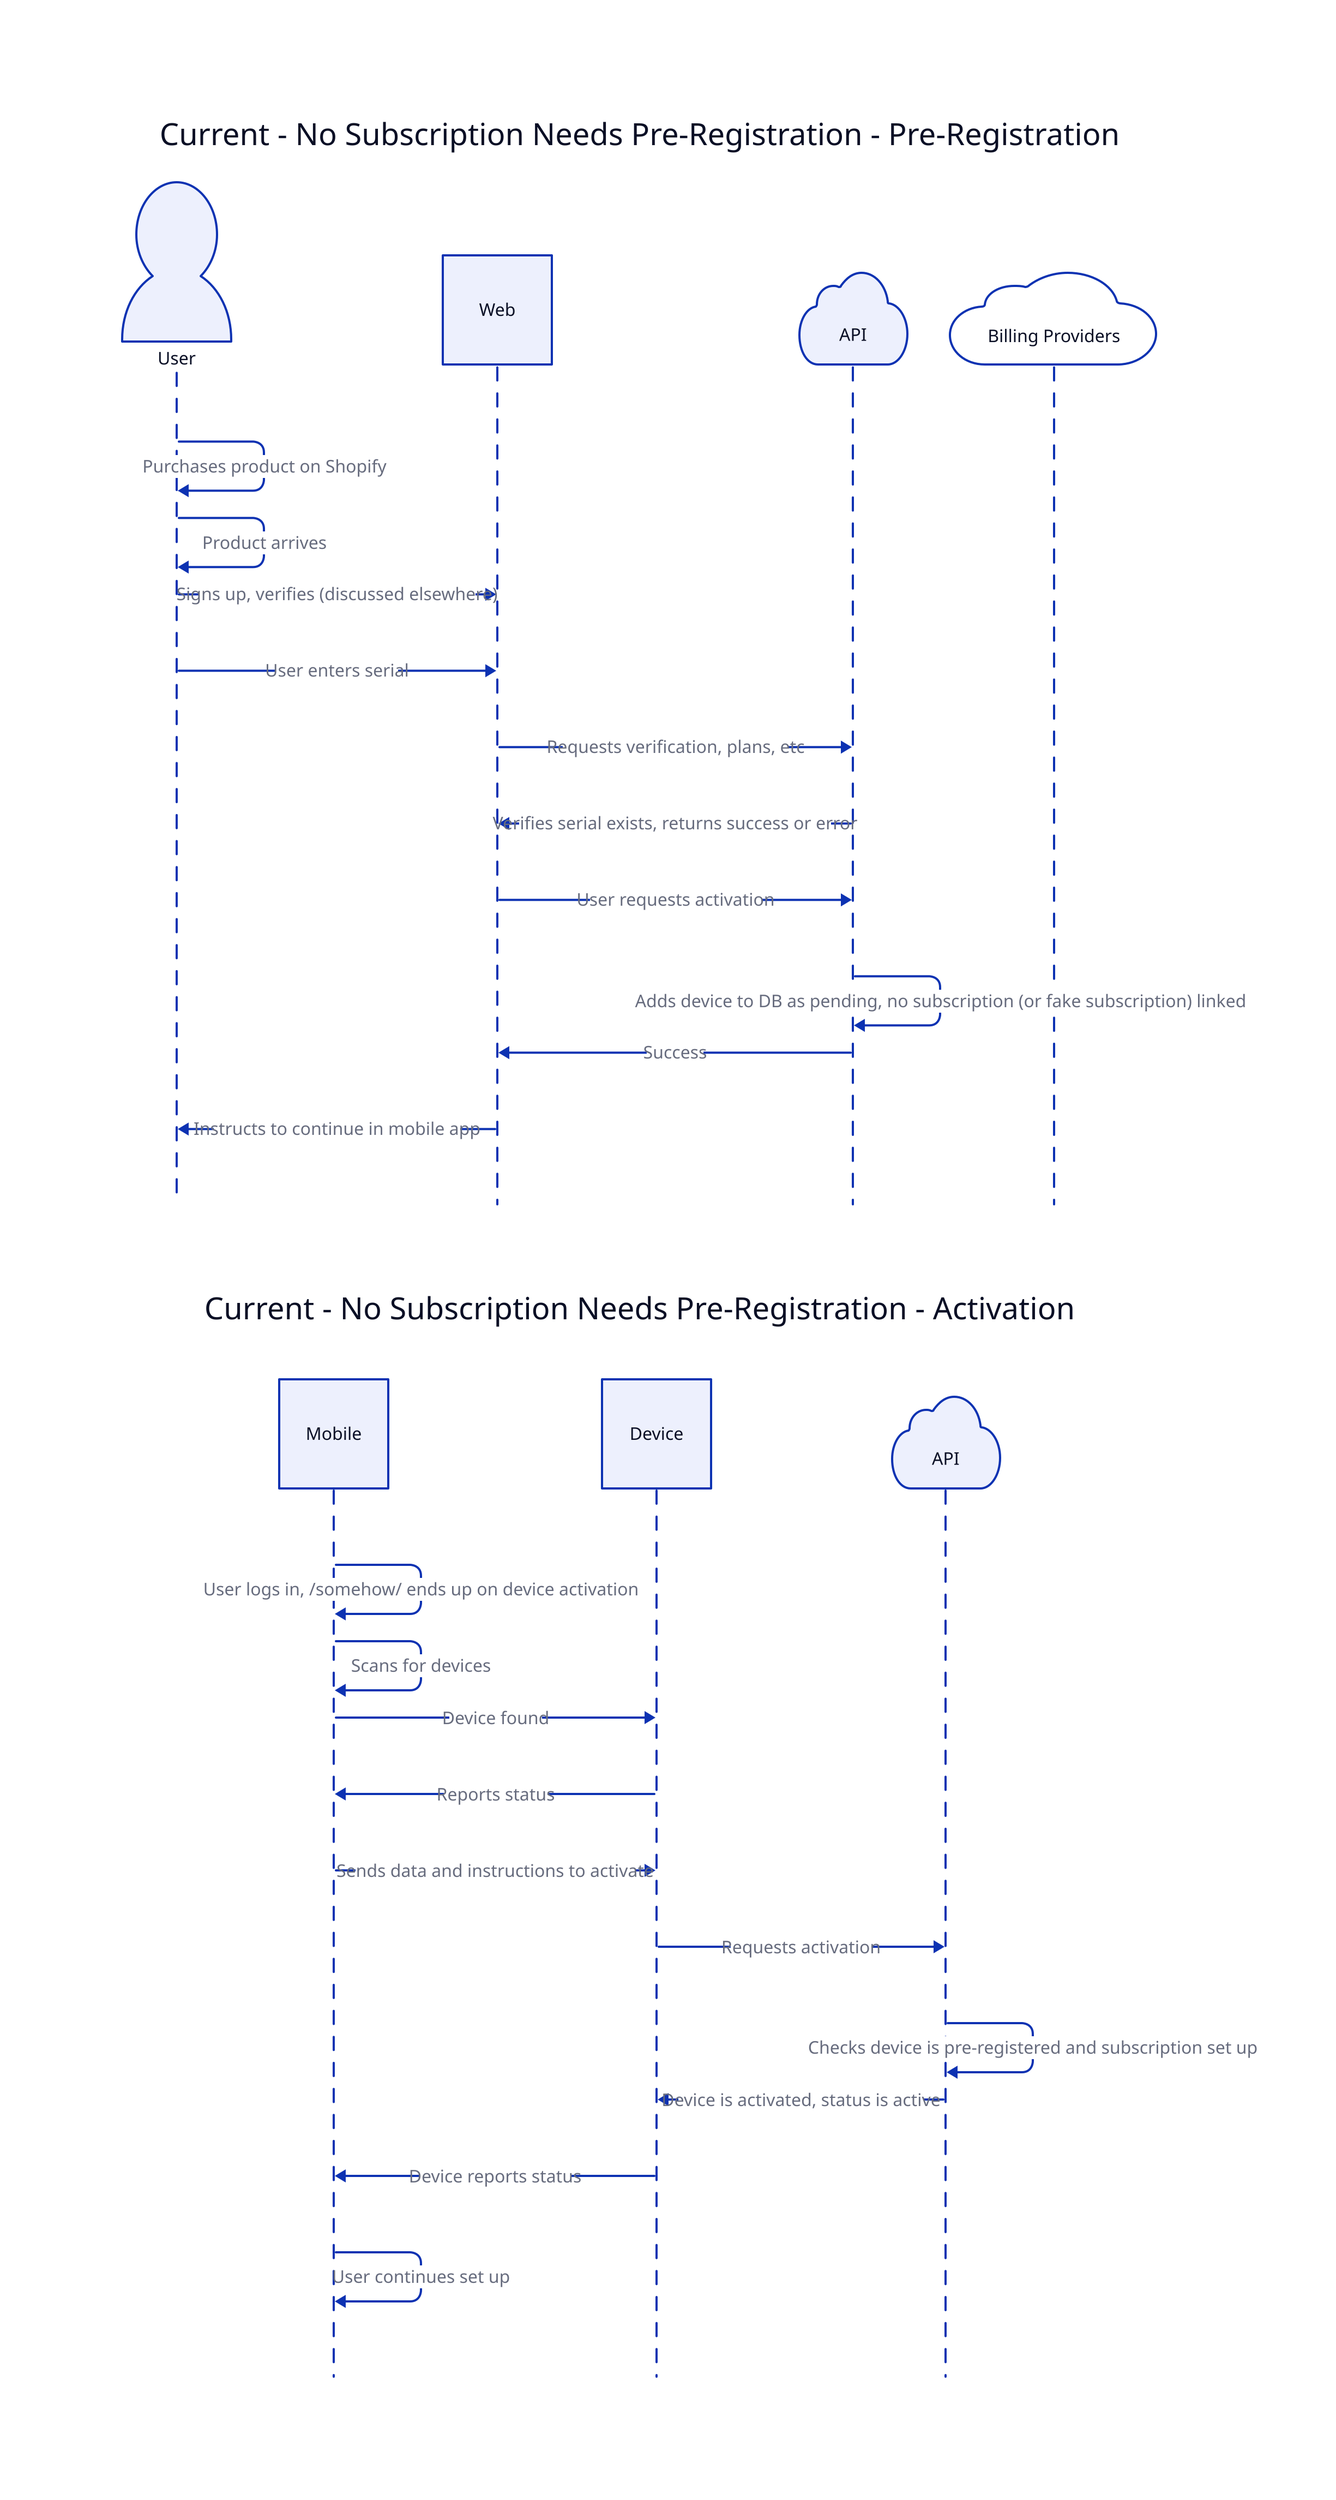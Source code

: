 direction: left

Current - No Subscription Needs Pre-Registration - Pre-Registration {
  shape: sequence_diagram

  user: User {
    shape: person
  }
  web: Web {
    shape: square
  }
  api: API {
    shape: cloud
  }
  billing: Billing Providers {
    shape: cloud
  }

  user -> user: Purchases product on Shopify
  user -> user: Product arrives
  user -> web: Signs up, verifies (discussed elsewhere)
  user -> web: User enters serial
  web -> api: Requests verification, plans, etc
  api -> web: Verifies serial exists, returns success or error
  web -> api: User requests activation
  api -> api: Adds device to DB as pending, no subscription (or fake subscription) linked
  api -> web: Success
  web -> user: Instructs to continue in mobile app
}


Current - No Subscription Needs Pre-Registration - Activation {
  shape: sequence_diagram

  app: Mobile {
    shape: square
  }
  device: Device {
    shape: square
  }
  api: API {
    shape: cloud
  }

  app -> app: User logs in, /somehow/ ends up on device activation
  app -> app: Scans for devices
  app -> device: Device found
  device -> app: Reports status
  app -> device: Sends data and instructions to activate
  device -> api: Requests activation
  api -> api: Checks device is pre-registered and subscription set up
  api -> device: Device is activated, status is active
  device -> app: Device reports status
  app -> app: User continues set up
}
